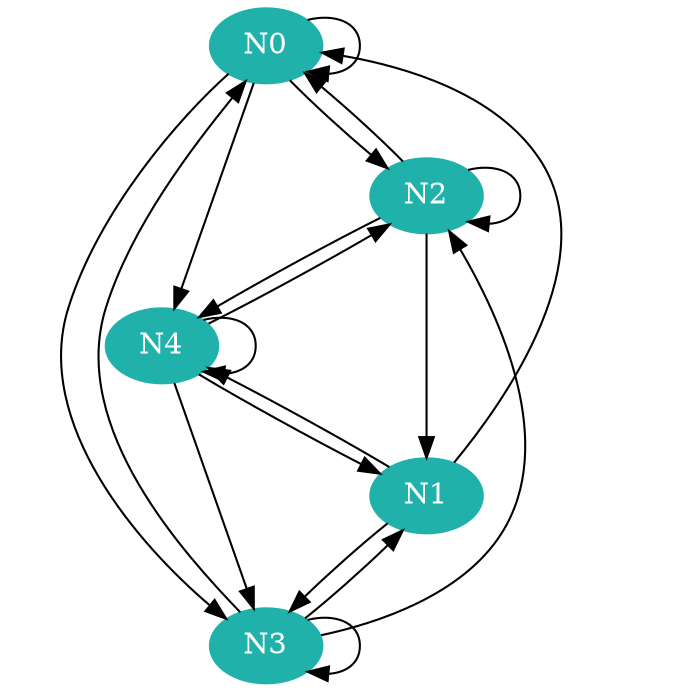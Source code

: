 digraph g{
graph [ dpi = 300, ratio = 1.0];
0 [label="N0", color=lightseagreen, fontcolor=white, style=filled]
1 [label="N1", color=lightseagreen, fontcolor=white, style=filled]
2 [label="N2", color=lightseagreen, fontcolor=white, style=filled]
3 [label="N3", color=lightseagreen, fontcolor=white, style=filled]
4 [label="N4", color=lightseagreen, fontcolor=white, style=filled]
0->0
0->2
0->3
0->4
1->0
1->3
1->4
2->0
2->1
2->2
2->4
3->0
3->1
3->2
3->3
4->1
4->2
4->3
4->4
}
